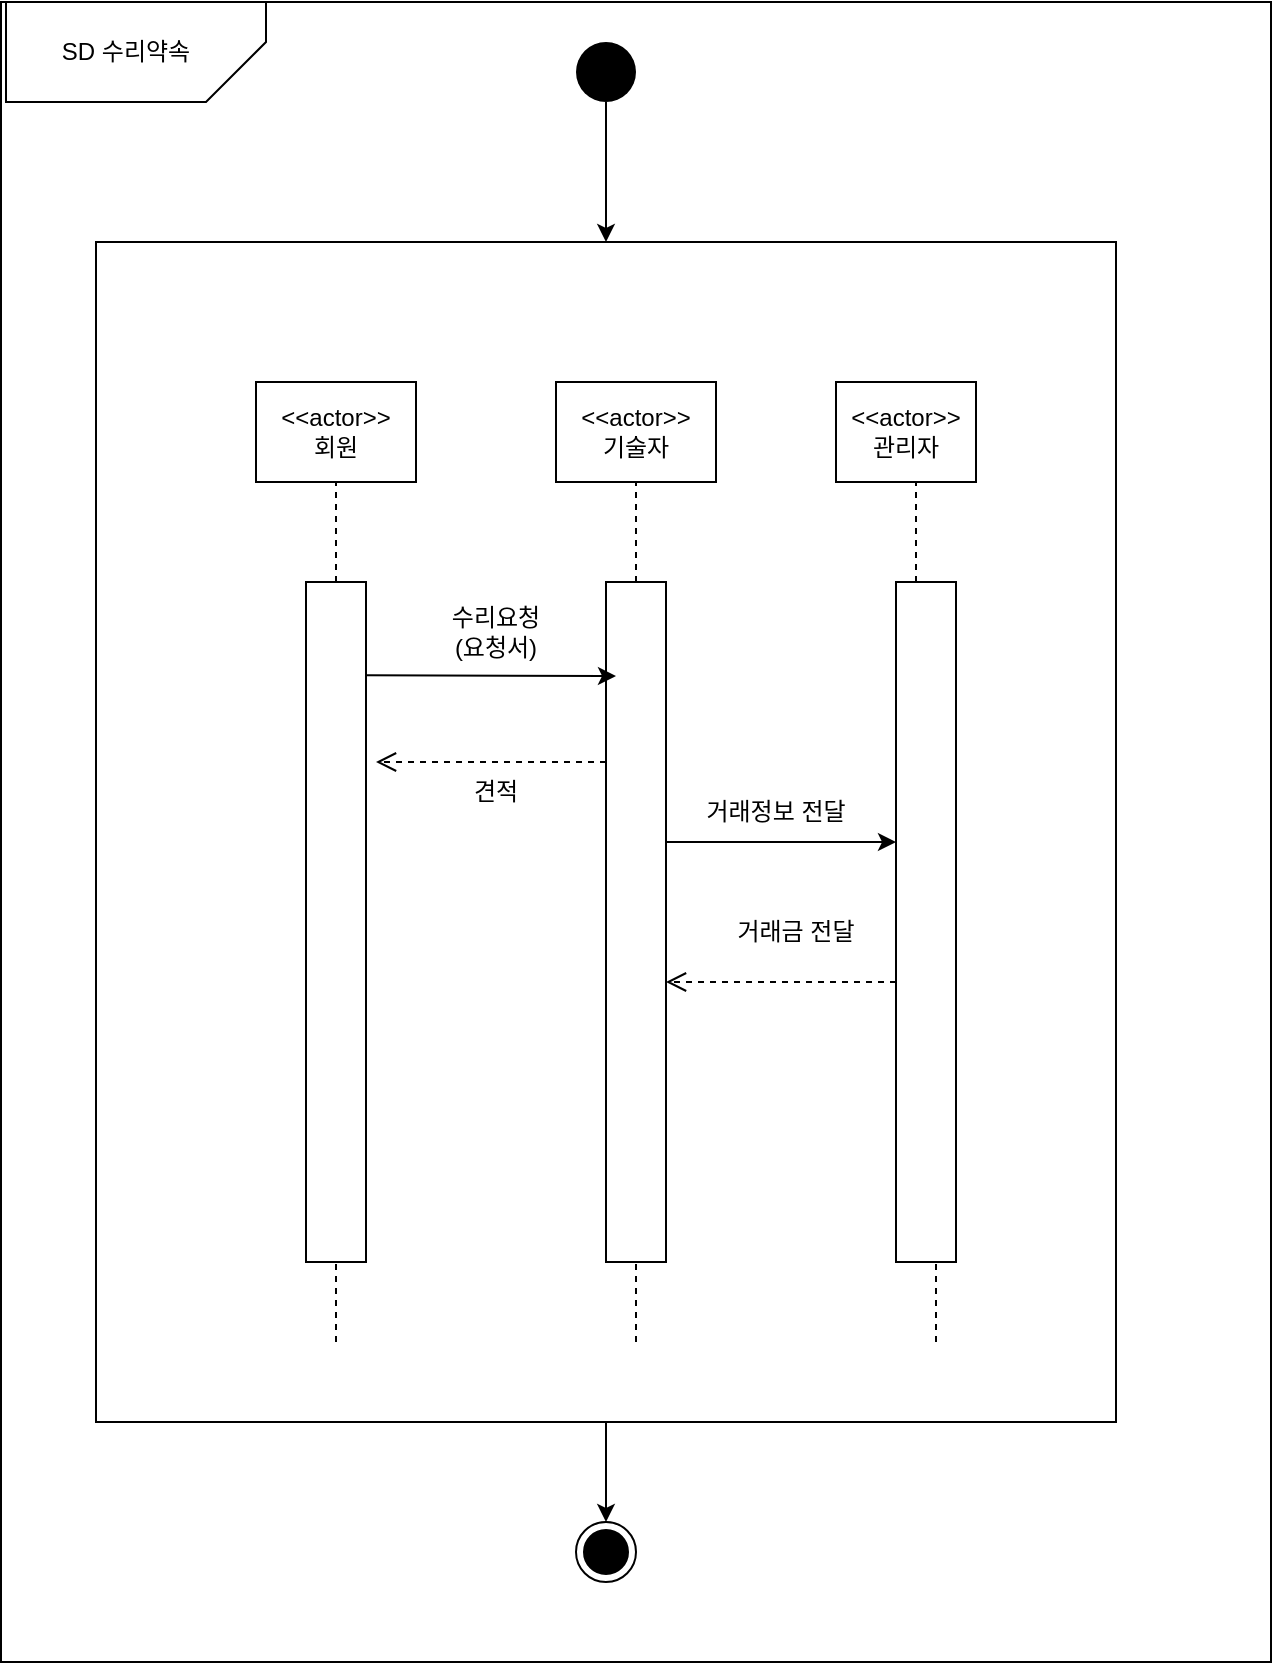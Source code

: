 <mxfile version="18.0.2" type="device"><diagram id="8Gz__9UPM4DursB5v2CU" name="Page-1"><mxGraphModel dx="1483" dy="770" grid="1" gridSize="10" guides="1" tooltips="1" connect="1" arrows="1" fold="1" page="1" pageScale="1" pageWidth="850" pageHeight="1100" background="#ffffff" math="0" shadow="0"><root><mxCell id="0"/><mxCell id="1" parent="0"/><mxCell id="5ZLJSjy6wnOVrO38_SZC-1" value="" style="ellipse;fillColor=#000000;strokeColor=none;" vertex="1" parent="1"><mxGeometry x="410" y="180" width="30" height="30" as="geometry"/></mxCell><mxCell id="5ZLJSjy6wnOVrO38_SZC-2" value="" style="endArrow=classic;html=1;rounded=0;exitX=0.5;exitY=1;exitDx=0;exitDy=0;" edge="1" parent="1" source="5ZLJSjy6wnOVrO38_SZC-1"><mxGeometry width="50" height="50" relative="1" as="geometry"><mxPoint x="400" y="400" as="sourcePoint"/><mxPoint x="425" y="280" as="targetPoint"/></mxGeometry></mxCell><mxCell id="5ZLJSjy6wnOVrO38_SZC-3" value="&amp;lt;&amp;lt;actor&amp;gt;&amp;gt;&lt;br&gt;회원" style="rounded=0;whiteSpace=wrap;html=1;" vertex="1" parent="1"><mxGeometry x="250" y="350" width="80" height="50" as="geometry"/></mxCell><mxCell id="5ZLJSjy6wnOVrO38_SZC-5" value="&amp;lt;&amp;lt;actor&amp;gt;&amp;gt;&lt;br&gt;기술자" style="rounded=0;whiteSpace=wrap;html=1;" vertex="1" parent="1"><mxGeometry x="400" y="350" width="80" height="50" as="geometry"/></mxCell><mxCell id="5ZLJSjy6wnOVrO38_SZC-6" value="&amp;lt;&amp;lt;actor&amp;gt;&amp;gt;&lt;br&gt;관리자" style="rounded=0;whiteSpace=wrap;html=1;" vertex="1" parent="1"><mxGeometry x="540" y="350" width="70" height="50" as="geometry"/></mxCell><mxCell id="5ZLJSjy6wnOVrO38_SZC-10" value="" style="endArrow=none;dashed=1;html=1;rounded=0;entryX=0.5;entryY=1;entryDx=0;entryDy=0;" edge="1" parent="1" target="5ZLJSjy6wnOVrO38_SZC-5"><mxGeometry width="50" height="50" relative="1" as="geometry"><mxPoint x="440" y="450" as="sourcePoint"/><mxPoint x="440" y="420" as="targetPoint"/></mxGeometry></mxCell><mxCell id="5ZLJSjy6wnOVrO38_SZC-11" value="" style="endArrow=none;dashed=1;html=1;rounded=0;" edge="1" parent="1"><mxGeometry width="50" height="50" relative="1" as="geometry"><mxPoint x="290" y="450" as="sourcePoint"/><mxPoint x="290" y="400" as="targetPoint"/></mxGeometry></mxCell><mxCell id="5ZLJSjy6wnOVrO38_SZC-14" value="" style="endArrow=none;dashed=1;html=1;rounded=0;" edge="1" parent="1"><mxGeometry width="50" height="50" relative="1" as="geometry"><mxPoint x="580" y="450" as="sourcePoint"/><mxPoint x="580" y="400" as="targetPoint"/></mxGeometry></mxCell><mxCell id="5ZLJSjy6wnOVrO38_SZC-15" value="" style="rounded=0;whiteSpace=wrap;html=1;" vertex="1" parent="1"><mxGeometry x="275" y="450" width="30" height="340" as="geometry"/></mxCell><mxCell id="5ZLJSjy6wnOVrO38_SZC-16" value="" style="rounded=0;whiteSpace=wrap;html=1;" vertex="1" parent="1"><mxGeometry x="570" y="450" width="30" height="340" as="geometry"/></mxCell><mxCell id="5ZLJSjy6wnOVrO38_SZC-17" value="" style="rounded=0;whiteSpace=wrap;html=1;" vertex="1" parent="1"><mxGeometry x="425" y="450" width="30" height="340" as="geometry"/></mxCell><mxCell id="5ZLJSjy6wnOVrO38_SZC-18" value="" style="endArrow=classic;html=1;rounded=0;exitX=1.007;exitY=0.137;exitDx=0;exitDy=0;exitPerimeter=0;" edge="1" parent="1" source="5ZLJSjy6wnOVrO38_SZC-15"><mxGeometry width="50" height="50" relative="1" as="geometry"><mxPoint x="400" y="500" as="sourcePoint"/><mxPoint x="430" y="497" as="targetPoint"/><Array as="points"/></mxGeometry></mxCell><mxCell id="5ZLJSjy6wnOVrO38_SZC-19" value="수리요청(요청서)" style="text;html=1;strokeColor=none;fillColor=none;align=center;verticalAlign=middle;whiteSpace=wrap;rounded=0;" vertex="1" parent="1"><mxGeometry x="340" y="460" width="60" height="30" as="geometry"/></mxCell><mxCell id="5ZLJSjy6wnOVrO38_SZC-20" value="" style="verticalAlign=bottom;endArrow=open;dashed=1;endSize=8;shadow=0;strokeWidth=1;" edge="1" parent="1"><mxGeometry y="-20" relative="1" as="geometry"><mxPoint x="310" y="540" as="targetPoint"/><mxPoint x="425" y="540" as="sourcePoint"/><mxPoint as="offset"/></mxGeometry></mxCell><mxCell id="5ZLJSjy6wnOVrO38_SZC-22" value="견적" style="text;html=1;strokeColor=none;fillColor=none;align=center;verticalAlign=middle;whiteSpace=wrap;rounded=0;" vertex="1" parent="1"><mxGeometry x="340" y="540" width="60" height="30" as="geometry"/></mxCell><mxCell id="5ZLJSjy6wnOVrO38_SZC-23" style="edgeStyle=orthogonalEdgeStyle;rounded=0;orthogonalLoop=1;jettySize=auto;html=1;exitX=0.5;exitY=1;exitDx=0;exitDy=0;" edge="1" parent="1" source="5ZLJSjy6wnOVrO38_SZC-22" target="5ZLJSjy6wnOVrO38_SZC-22"><mxGeometry relative="1" as="geometry"/></mxCell><mxCell id="5ZLJSjy6wnOVrO38_SZC-24" value="" style="endArrow=classic;html=1;rounded=0;exitX=1;exitY=0.25;exitDx=0;exitDy=0;" edge="1" parent="1"><mxGeometry width="50" height="50" relative="1" as="geometry"><mxPoint x="455" y="580" as="sourcePoint"/><mxPoint x="570" y="580" as="targetPoint"/></mxGeometry></mxCell><mxCell id="5ZLJSjy6wnOVrO38_SZC-25" value="거래정보 전달" style="text;html=1;strokeColor=none;fillColor=none;align=center;verticalAlign=middle;whiteSpace=wrap;rounded=0;" vertex="1" parent="1"><mxGeometry x="470" y="550" width="80" height="30" as="geometry"/></mxCell><mxCell id="5ZLJSjy6wnOVrO38_SZC-26" value="" style="verticalAlign=bottom;endArrow=open;dashed=1;endSize=8;shadow=0;strokeWidth=1;" edge="1" parent="1"><mxGeometry y="-20" relative="1" as="geometry"><mxPoint x="455" y="650" as="targetPoint"/><mxPoint x="570" y="650" as="sourcePoint"/><mxPoint as="offset"/></mxGeometry></mxCell><mxCell id="5ZLJSjy6wnOVrO38_SZC-27" value="거래금 전달" style="text;html=1;strokeColor=none;fillColor=none;align=center;verticalAlign=middle;whiteSpace=wrap;rounded=0;" vertex="1" parent="1"><mxGeometry x="480" y="610" width="80" height="30" as="geometry"/></mxCell><mxCell id="5ZLJSjy6wnOVrO38_SZC-28" value="" style="endArrow=none;dashed=1;html=1;rounded=0;" edge="1" parent="1"><mxGeometry width="50" height="50" relative="1" as="geometry"><mxPoint x="590" y="830" as="sourcePoint"/><mxPoint x="590" y="790" as="targetPoint"/></mxGeometry></mxCell><mxCell id="5ZLJSjy6wnOVrO38_SZC-29" value="" style="endArrow=none;dashed=1;html=1;rounded=0;" edge="1" parent="1"><mxGeometry width="50" height="50" relative="1" as="geometry"><mxPoint x="440" y="830" as="sourcePoint"/><mxPoint x="440" y="790" as="targetPoint"/></mxGeometry></mxCell><mxCell id="5ZLJSjy6wnOVrO38_SZC-30" value="" style="endArrow=none;dashed=1;html=1;rounded=0;" edge="1" parent="1"><mxGeometry width="50" height="50" relative="1" as="geometry"><mxPoint x="290" y="830" as="sourcePoint"/><mxPoint x="290" y="790" as="targetPoint"/></mxGeometry></mxCell><mxCell id="5ZLJSjy6wnOVrO38_SZC-31" value="" style="rounded=0;whiteSpace=wrap;html=1;fillColor=none;" vertex="1" parent="1"><mxGeometry x="170" y="280" width="510" height="590" as="geometry"/></mxCell><mxCell id="5ZLJSjy6wnOVrO38_SZC-32" value="" style="rounded=0;whiteSpace=wrap;html=1;fillColor=none;" vertex="1" parent="1"><mxGeometry x="122.5" y="160" width="635" height="830" as="geometry"/></mxCell><mxCell id="5ZLJSjy6wnOVrO38_SZC-33" value="" style="shape=card;whiteSpace=wrap;html=1;fillColor=none;rotation=-180;" vertex="1" parent="1"><mxGeometry x="125.0" y="160" width="130" height="50" as="geometry"/></mxCell><mxCell id="5ZLJSjy6wnOVrO38_SZC-34" value="SD 수리약속" style="text;html=1;strokeColor=none;fillColor=none;align=center;verticalAlign=middle;whiteSpace=wrap;rounded=0;" vertex="1" parent="1"><mxGeometry x="140" y="170" width="90" height="30" as="geometry"/></mxCell><mxCell id="5ZLJSjy6wnOVrO38_SZC-36" value="" style="endArrow=classic;html=1;rounded=0;exitX=0.5;exitY=1;exitDx=0;exitDy=0;" edge="1" parent="1" source="5ZLJSjy6wnOVrO38_SZC-31"><mxGeometry width="50" height="50" relative="1" as="geometry"><mxPoint x="250" y="930" as="sourcePoint"/><mxPoint x="425" y="920" as="targetPoint"/></mxGeometry></mxCell><mxCell id="5ZLJSjy6wnOVrO38_SZC-37" value="" style="ellipse;html=1;shape=endState;fillColor=#000000;strokeColor=#000000;" vertex="1" parent="1"><mxGeometry x="410" y="920" width="30" height="30" as="geometry"/></mxCell></root></mxGraphModel></diagram></mxfile>
